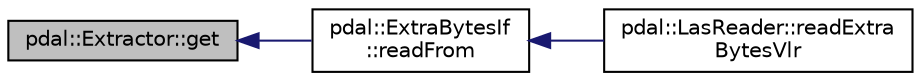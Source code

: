 digraph "pdal::Extractor::get"
{
  edge [fontname="Helvetica",fontsize="10",labelfontname="Helvetica",labelfontsize="10"];
  node [fontname="Helvetica",fontsize="10",shape=record];
  rankdir="LR";
  Node1 [label="pdal::Extractor::get",height=0.2,width=0.4,color="black", fillcolor="grey75", style="filled", fontcolor="black"];
  Node1 -> Node2 [dir="back",color="midnightblue",fontsize="10",style="solid",fontname="Helvetica"];
  Node2 [label="pdal::ExtraBytesIf\l::readFrom",height=0.2,width=0.4,color="black", fillcolor="white", style="filled",URL="$classpdal_1_1ExtraBytesIf.html#a7988b9509f89bc822dc981700ad50c5b"];
  Node2 -> Node3 [dir="back",color="midnightblue",fontsize="10",style="solid",fontname="Helvetica"];
  Node3 [label="pdal::LasReader::readExtra\lBytesVlr",height=0.2,width=0.4,color="black", fillcolor="white", style="filled",URL="$classpdal_1_1LasReader.html#adf3015dd8c967c2c7e77dbf7647be245"];
}
